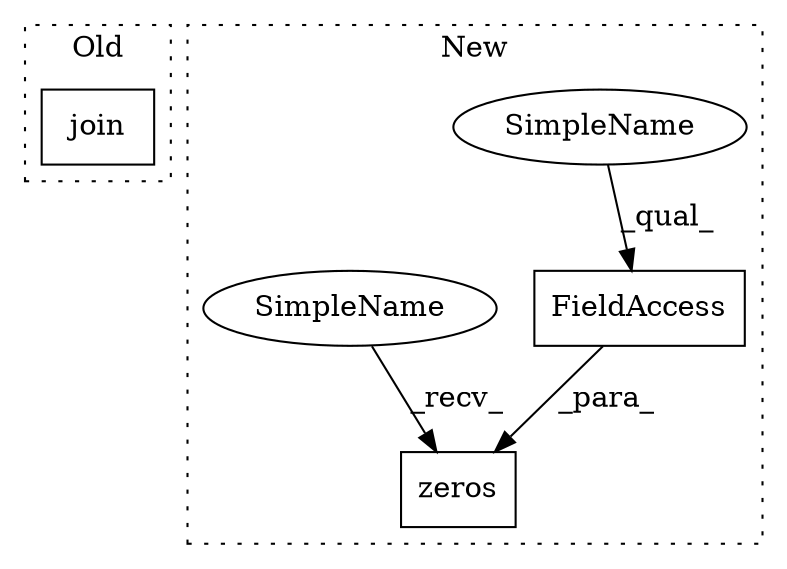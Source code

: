 digraph G {
subgraph cluster0 {
1 [label="join" a="32" s="3262,3409" l="20,-5" shape="box"];
label = "Old";
style="dotted";
}
subgraph cluster1 {
2 [label="zeros" a="32" s="3048,3124" l="11,1" shape="box"];
3 [label="FieldAccess" a="22" s="3113" l="11" shape="box"];
4 [label="SimpleName" a="42" s="3113" l="5" shape="ellipse"];
5 [label="SimpleName" a="42" s="3042" l="5" shape="ellipse"];
label = "New";
style="dotted";
}
3 -> 2 [label="_para_"];
4 -> 3 [label="_qual_"];
5 -> 2 [label="_recv_"];
}